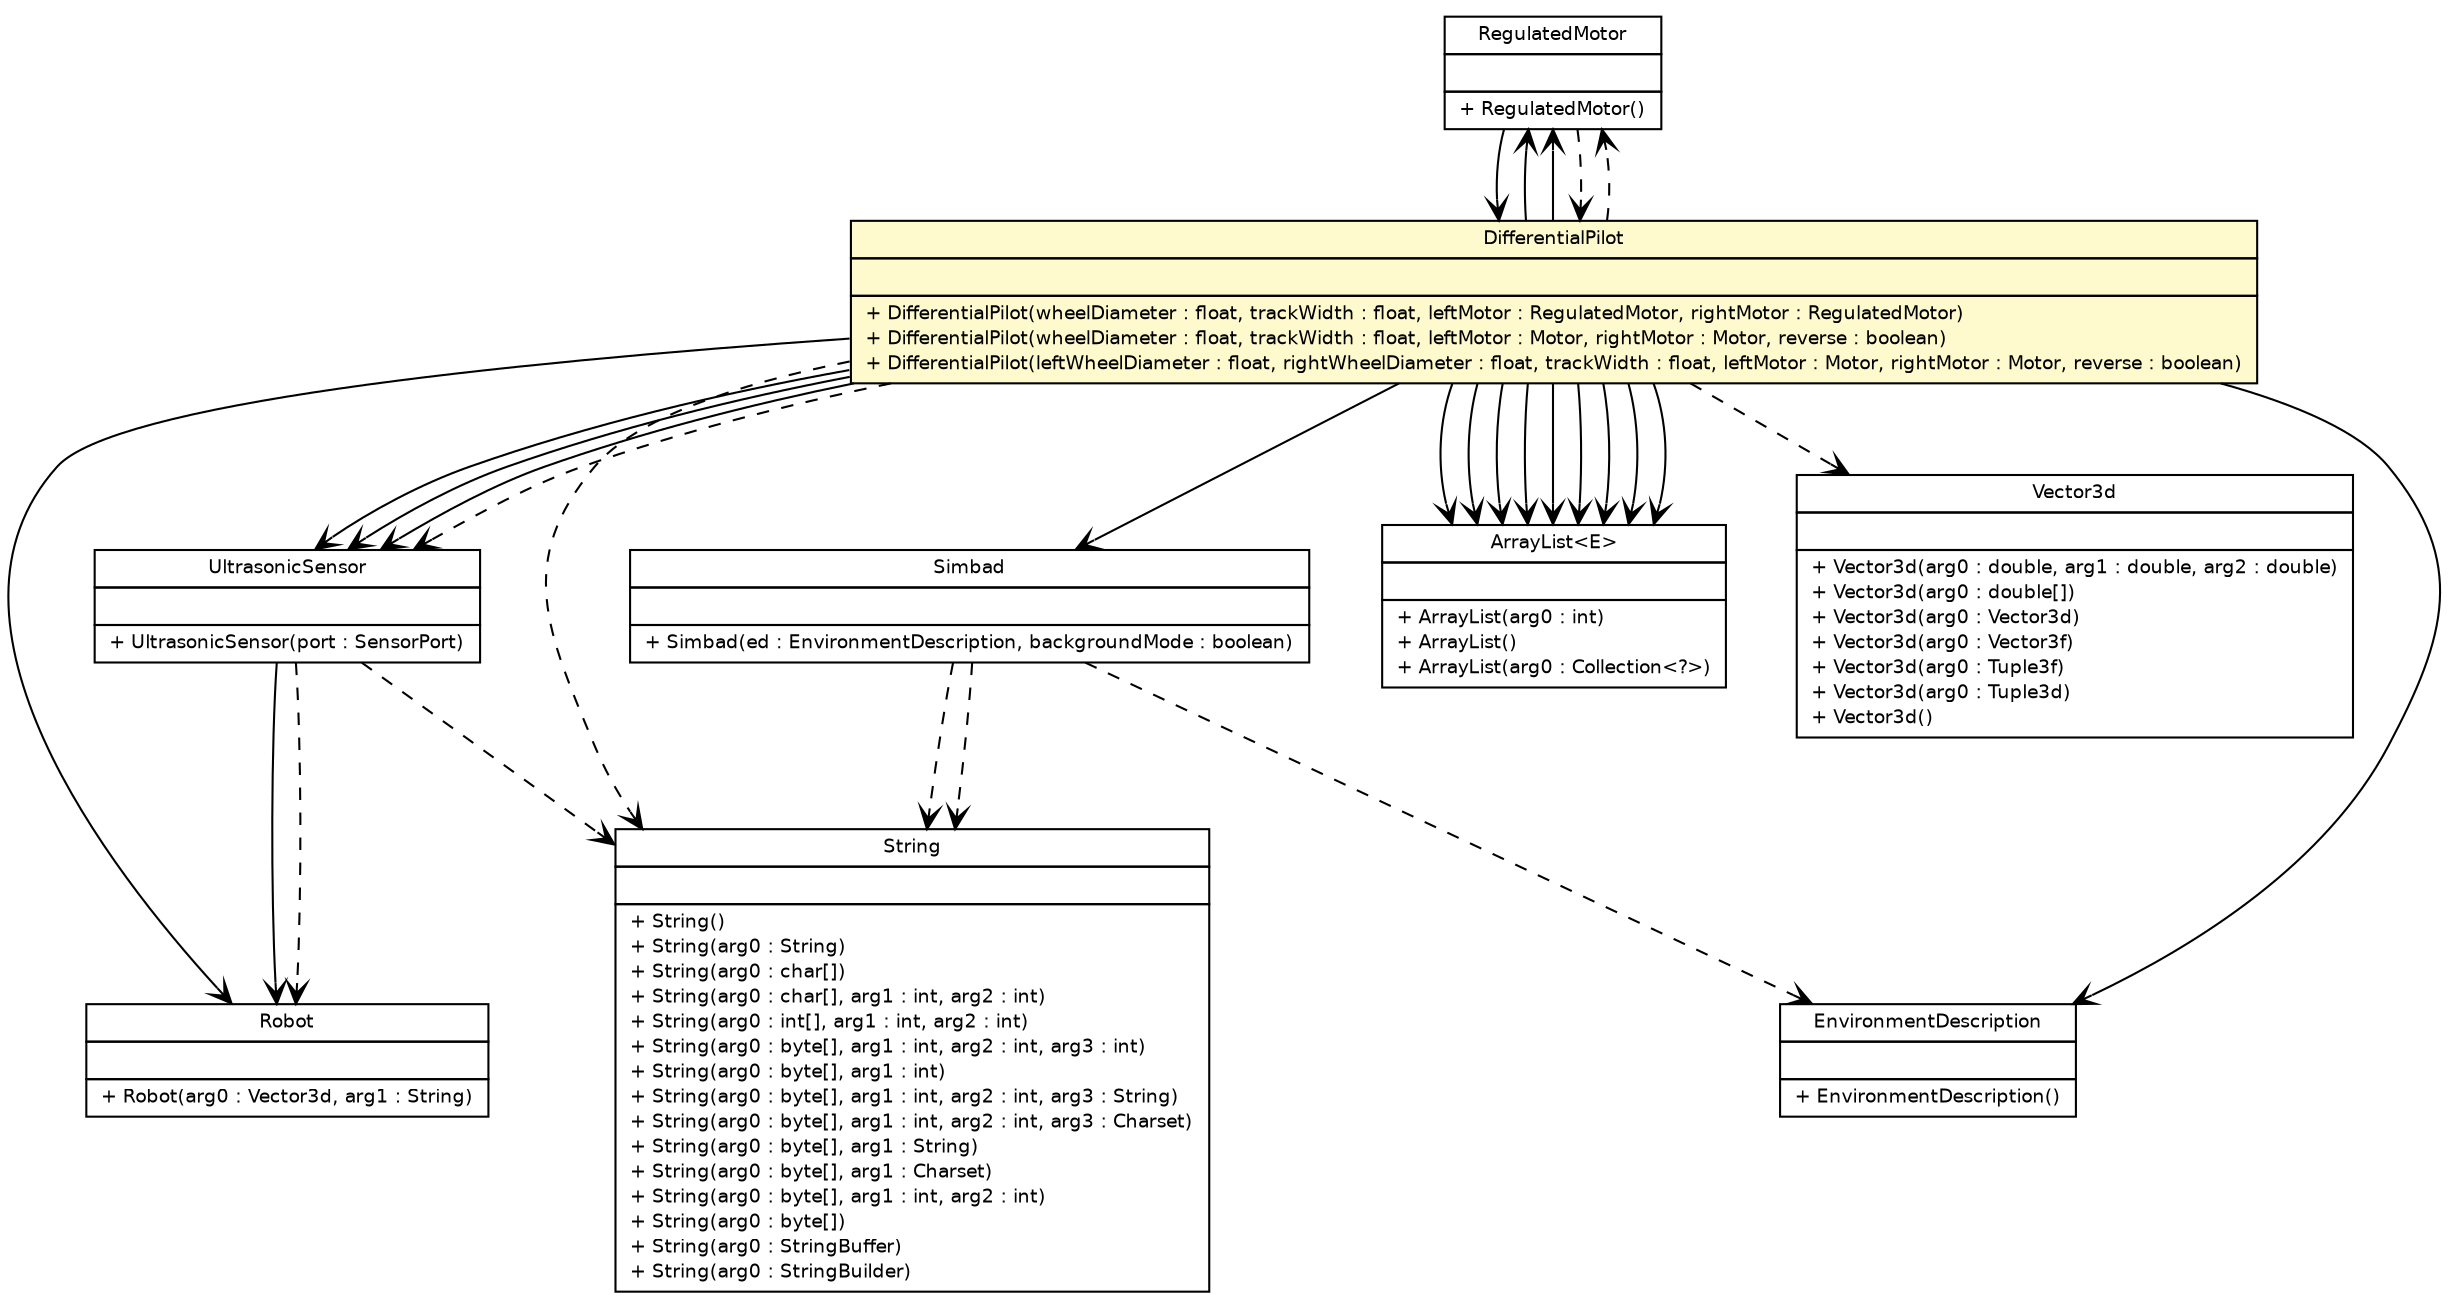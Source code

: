 #!/usr/local/bin/dot
#
# Class diagram 
# Generated by UMLGraph version 5.1 (http://www.umlgraph.org/)
#

digraph G {
	edge [fontname="Helvetica",fontsize=10,labelfontname="Helvetica",labelfontsize=10];
	node [fontname="Helvetica",fontsize=10,shape=plaintext];
	nodesep=0.25;
	ranksep=0.5;
	// es.upm.dit.gsi.gsilejos.lejos.robotics.RegulatedMotor
	c177 [label=<<table title="es.upm.dit.gsi.gsilejos.lejos.robotics.RegulatedMotor" border="0" cellborder="1" cellspacing="0" cellpadding="2" port="p" href="../RegulatedMotor.html">
		<tr><td><table border="0" cellspacing="0" cellpadding="1">
<tr><td align="center" balign="center"> RegulatedMotor </td></tr>
		</table></td></tr>
		<tr><td><table border="0" cellspacing="0" cellpadding="1">
<tr><td align="left" balign="left">  </td></tr>
		</table></td></tr>
		<tr><td><table border="0" cellspacing="0" cellpadding="1">
<tr><td align="left" balign="left"> + RegulatedMotor() </td></tr>
		</table></td></tr>
		</table>>, fontname="Helvetica", fontcolor="black", fontsize=9.0];
	// es.upm.dit.gsi.gsilejos.lejos.robotics.navigation.DifferentialPilot
	c179 [label=<<table title="es.upm.dit.gsi.gsilejos.lejos.robotics.navigation.DifferentialPilot" border="0" cellborder="1" cellspacing="0" cellpadding="2" port="p" bgcolor="lemonChiffon" href="./DifferentialPilot.html">
		<tr><td><table border="0" cellspacing="0" cellpadding="1">
<tr><td align="center" balign="center"> DifferentialPilot </td></tr>
		</table></td></tr>
		<tr><td><table border="0" cellspacing="0" cellpadding="1">
<tr><td align="left" balign="left">  </td></tr>
		</table></td></tr>
		<tr><td><table border="0" cellspacing="0" cellpadding="1">
<tr><td align="left" balign="left"> + DifferentialPilot(wheelDiameter : float, trackWidth : float, leftMotor : RegulatedMotor, rightMotor : RegulatedMotor) </td></tr>
<tr><td align="left" balign="left"> + DifferentialPilot(wheelDiameter : float, trackWidth : float, leftMotor : Motor, rightMotor : Motor, reverse : boolean) </td></tr>
<tr><td align="left" balign="left"> + DifferentialPilot(leftWheelDiameter : float, rightWheelDiameter : float, trackWidth : float, leftMotor : Motor, rightMotor : Motor, reverse : boolean) </td></tr>
		</table></td></tr>
		</table>>, fontname="Helvetica", fontcolor="black", fontsize=9.0];
	// es.upm.dit.gsi.gsilejos.lejos.nxt.UltrasonicSensor
	c183 [label=<<table title="es.upm.dit.gsi.gsilejos.lejos.nxt.UltrasonicSensor" border="0" cellborder="1" cellspacing="0" cellpadding="2" port="p" href="../../nxt/UltrasonicSensor.html">
		<tr><td><table border="0" cellspacing="0" cellpadding="1">
<tr><td align="center" balign="center"> UltrasonicSensor </td></tr>
		</table></td></tr>
		<tr><td><table border="0" cellspacing="0" cellpadding="1">
<tr><td align="left" balign="left">  </td></tr>
		</table></td></tr>
		<tr><td><table border="0" cellspacing="0" cellpadding="1">
<tr><td align="left" balign="left"> + UltrasonicSensor(port : SensorPort) </td></tr>
		</table></td></tr>
		</table>>, fontname="Helvetica", fontcolor="black", fontsize=9.0];
	// es.upm.dit.gsi.gsilejos.simbad.gui.Simbad
	c191 [label=<<table title="es.upm.dit.gsi.gsilejos.simbad.gui.Simbad" border="0" cellborder="1" cellspacing="0" cellpadding="2" port="p" href="../../../simbad/gui/Simbad.html">
		<tr><td><table border="0" cellspacing="0" cellpadding="1">
<tr><td align="center" balign="center"> Simbad </td></tr>
		</table></td></tr>
		<tr><td><table border="0" cellspacing="0" cellpadding="1">
<tr><td align="left" balign="left">  </td></tr>
		</table></td></tr>
		<tr><td><table border="0" cellspacing="0" cellpadding="1">
<tr><td align="left" balign="left"> + Simbad(ed : EnvironmentDescription, backgroundMode : boolean) </td></tr>
		</table></td></tr>
		</table>>, fontname="Helvetica", fontcolor="black", fontsize=9.0];
	// es.upm.dit.gsi.gsilejos.lejos.robotics.RegulatedMotor NAVASSOC es.upm.dit.gsi.gsilejos.lejos.robotics.navigation.DifferentialPilot
	c177:p -> c179:p [taillabel="", label="", headlabel="", fontname="Helvetica", fontcolor="black", fontsize=10.0, color="black", arrowhead=open];
	// es.upm.dit.gsi.gsilejos.lejos.robotics.navigation.DifferentialPilot NAVASSOC es.upm.dit.gsi.gsilejos.simbad.gui.Simbad
	c179:p -> c191:p [taillabel="", label="", headlabel="", fontname="Helvetica", fontcolor="black", fontsize=10.0, color="black", arrowhead=open];
	// es.upm.dit.gsi.gsilejos.lejos.robotics.navigation.DifferentialPilot NAVASSOC simbad.sim.EnvironmentDescription
	c179:p -> c205:p [taillabel="", label="", headlabel="", fontname="Helvetica", fontcolor="black", fontsize=10.0, color="black", arrowhead=open];
	// es.upm.dit.gsi.gsilejos.lejos.robotics.navigation.DifferentialPilot NAVASSOC simbad.sim.Robot
	c179:p -> c206:p [taillabel="", label="", headlabel="", fontname="Helvetica", fontcolor="black", fontsize=10.0, color="black", arrowhead=open];
	// es.upm.dit.gsi.gsilejos.lejos.robotics.navigation.DifferentialPilot NAVASSOC es.upm.dit.gsi.gsilejos.lejos.nxt.UltrasonicSensor
	c179:p -> c183:p [taillabel="", label="", headlabel="", fontname="Helvetica", fontcolor="black", fontsize=10.0, color="black", arrowhead=open];
	// es.upm.dit.gsi.gsilejos.lejos.robotics.navigation.DifferentialPilot NAVASSOC es.upm.dit.gsi.gsilejos.lejos.nxt.UltrasonicSensor
	c179:p -> c183:p [taillabel="", label="", headlabel="", fontname="Helvetica", fontcolor="black", fontsize=10.0, color="black", arrowhead=open];
	// es.upm.dit.gsi.gsilejos.lejos.robotics.navigation.DifferentialPilot NAVASSOC es.upm.dit.gsi.gsilejos.lejos.nxt.UltrasonicSensor
	c179:p -> c183:p [taillabel="", label="", headlabel="", fontname="Helvetica", fontcolor="black", fontsize=10.0, color="black", arrowhead=open];
	// es.upm.dit.gsi.gsilejos.lejos.robotics.navigation.DifferentialPilot NAVASSOC es.upm.dit.gsi.gsilejos.lejos.robotics.RegulatedMotor
	c179:p -> c177:p [taillabel="", label="", headlabel="", fontname="Helvetica", fontcolor="black", fontsize=10.0, color="black", arrowhead=open];
	// es.upm.dit.gsi.gsilejos.lejos.robotics.navigation.DifferentialPilot NAVASSOC es.upm.dit.gsi.gsilejos.lejos.robotics.RegulatedMotor
	c179:p -> c177:p [taillabel="", label="", headlabel="", fontname="Helvetica", fontcolor="black", fontsize=10.0, color="black", arrowhead=open];
	// es.upm.dit.gsi.gsilejos.lejos.robotics.navigation.DifferentialPilot NAVASSOC java.util.ArrayList<E>
	c179:p -> c207:p [taillabel="", label="", headlabel="", fontname="Helvetica", fontcolor="black", fontsize=10.0, color="black", arrowhead=open];
	// es.upm.dit.gsi.gsilejos.lejos.robotics.navigation.DifferentialPilot NAVASSOC java.util.ArrayList<E>
	c179:p -> c207:p [taillabel="", label="", headlabel="", fontname="Helvetica", fontcolor="black", fontsize=10.0, color="black", arrowhead=open];
	// es.upm.dit.gsi.gsilejos.lejos.robotics.navigation.DifferentialPilot NAVASSOC java.util.ArrayList<E>
	c179:p -> c207:p [taillabel="", label="", headlabel="", fontname="Helvetica", fontcolor="black", fontsize=10.0, color="black", arrowhead=open];
	// es.upm.dit.gsi.gsilejos.lejos.robotics.navigation.DifferentialPilot NAVASSOC java.util.ArrayList<E>
	c179:p -> c207:p [taillabel="", label="", headlabel="", fontname="Helvetica", fontcolor="black", fontsize=10.0, color="black", arrowhead=open];
	// es.upm.dit.gsi.gsilejos.lejos.robotics.navigation.DifferentialPilot NAVASSOC java.util.ArrayList<E>
	c179:p -> c207:p [taillabel="", label="", headlabel="", fontname="Helvetica", fontcolor="black", fontsize=10.0, color="black", arrowhead=open];
	// es.upm.dit.gsi.gsilejos.lejos.robotics.navigation.DifferentialPilot NAVASSOC java.util.ArrayList<E>
	c179:p -> c207:p [taillabel="", label="", headlabel="", fontname="Helvetica", fontcolor="black", fontsize=10.0, color="black", arrowhead=open];
	// es.upm.dit.gsi.gsilejos.lejos.robotics.navigation.DifferentialPilot NAVASSOC java.util.ArrayList<E>
	c179:p -> c207:p [taillabel="", label="", headlabel="", fontname="Helvetica", fontcolor="black", fontsize=10.0, color="black", arrowhead=open];
	// es.upm.dit.gsi.gsilejos.lejos.robotics.navigation.DifferentialPilot NAVASSOC java.util.ArrayList<E>
	c179:p -> c207:p [taillabel="", label="", headlabel="", fontname="Helvetica", fontcolor="black", fontsize=10.0, color="black", arrowhead=open];
	// es.upm.dit.gsi.gsilejos.lejos.robotics.navigation.DifferentialPilot NAVASSOC java.util.ArrayList<E>
	c179:p -> c207:p [taillabel="", label="", headlabel="", fontname="Helvetica", fontcolor="black", fontsize=10.0, color="black", arrowhead=open];
	// es.upm.dit.gsi.gsilejos.lejos.nxt.UltrasonicSensor NAVASSOC simbad.sim.Robot
	c183:p -> c206:p [taillabel="", label="", headlabel="", fontname="Helvetica", fontcolor="black", fontsize=10.0, color="black", arrowhead=open];
	// es.upm.dit.gsi.gsilejos.lejos.robotics.RegulatedMotor DEPEND es.upm.dit.gsi.gsilejos.lejos.robotics.navigation.DifferentialPilot
	c177:p -> c179:p [taillabel="", label="", headlabel="", fontname="Helvetica", fontcolor="black", fontsize=10.0, color="black", arrowhead=open, style=dashed];
	// es.upm.dit.gsi.gsilejos.lejos.robotics.navigation.DifferentialPilot DEPEND javax.vecmath.Vector3d
	c179:p -> c244:p [taillabel="", label="", headlabel="", fontname="Helvetica", fontcolor="black", fontsize=10.0, color="black", arrowhead=open, style=dashed];
	// es.upm.dit.gsi.gsilejos.lejos.robotics.navigation.DifferentialPilot DEPEND es.upm.dit.gsi.gsilejos.lejos.nxt.UltrasonicSensor
	c179:p -> c183:p [taillabel="", label="", headlabel="", fontname="Helvetica", fontcolor="black", fontsize=10.0, color="black", arrowhead=open, style=dashed];
	// es.upm.dit.gsi.gsilejos.lejos.robotics.navigation.DifferentialPilot DEPEND java.lang.String
	c179:p -> c245:p [taillabel="", label="", headlabel="", fontname="Helvetica", fontcolor="black", fontsize=10.0, color="black", arrowhead=open, style=dashed];
	// es.upm.dit.gsi.gsilejos.lejos.robotics.navigation.DifferentialPilot DEPEND es.upm.dit.gsi.gsilejos.lejos.robotics.RegulatedMotor
	c179:p -> c177:p [taillabel="", label="", headlabel="", fontname="Helvetica", fontcolor="black", fontsize=10.0, color="black", arrowhead=open, style=dashed];
	// es.upm.dit.gsi.gsilejos.lejos.nxt.UltrasonicSensor DEPEND simbad.sim.Robot
	c183:p -> c206:p [taillabel="", label="", headlabel="", fontname="Helvetica", fontcolor="black", fontsize=10.0, color="black", arrowhead=open, style=dashed];
	// es.upm.dit.gsi.gsilejos.lejos.nxt.UltrasonicSensor DEPEND java.lang.String
	c183:p -> c245:p [taillabel="", label="", headlabel="", fontname="Helvetica", fontcolor="black", fontsize=10.0, color="black", arrowhead=open, style=dashed];
	// es.upm.dit.gsi.gsilejos.simbad.gui.Simbad DEPEND java.lang.String
	c191:p -> c245:p [taillabel="", label="", headlabel="", fontname="Helvetica", fontcolor="black", fontsize=10.0, color="black", arrowhead=open, style=dashed];
	// es.upm.dit.gsi.gsilejos.simbad.gui.Simbad DEPEND java.lang.String
	c191:p -> c245:p [taillabel="", label="", headlabel="", fontname="Helvetica", fontcolor="black", fontsize=10.0, color="black", arrowhead=open, style=dashed];
	// es.upm.dit.gsi.gsilejos.simbad.gui.Simbad DEPEND simbad.sim.EnvironmentDescription
	c191:p -> c205:p [taillabel="", label="", headlabel="", fontname="Helvetica", fontcolor="black", fontsize=10.0, color="black", arrowhead=open, style=dashed];
	// java.util.ArrayList<E>
	c207 [label=<<table title="java.util.ArrayList" border="0" cellborder="1" cellspacing="0" cellpadding="2" port="p" href="http://java.sun.com/j2se/1.4.2/docs/api/java/util/ArrayList.html">
		<tr><td><table border="0" cellspacing="0" cellpadding="1">
<tr><td align="center" balign="center"> ArrayList&lt;E&gt; </td></tr>
		</table></td></tr>
		<tr><td><table border="0" cellspacing="0" cellpadding="1">
<tr><td align="left" balign="left">  </td></tr>
		</table></td></tr>
		<tr><td><table border="0" cellspacing="0" cellpadding="1">
<tr><td align="left" balign="left"> + ArrayList(arg0 : int) </td></tr>
<tr><td align="left" balign="left"> + ArrayList() </td></tr>
<tr><td align="left" balign="left"> + ArrayList(arg0 : Collection&lt;?&gt;) </td></tr>
		</table></td></tr>
		</table>>, fontname="Helvetica", fontcolor="black", fontsize=9.0];
	// javax.vecmath.Vector3d
	c244 [label=<<table title="javax.vecmath.Vector3d" border="0" cellborder="1" cellspacing="0" cellpadding="2" port="p" href="http://java.sun.com/j2se/1.4.2/docs/api/javax/vecmath/Vector3d.html">
		<tr><td><table border="0" cellspacing="0" cellpadding="1">
<tr><td align="center" balign="center"> Vector3d </td></tr>
		</table></td></tr>
		<tr><td><table border="0" cellspacing="0" cellpadding="1">
<tr><td align="left" balign="left">  </td></tr>
		</table></td></tr>
		<tr><td><table border="0" cellspacing="0" cellpadding="1">
<tr><td align="left" balign="left"> + Vector3d(arg0 : double, arg1 : double, arg2 : double) </td></tr>
<tr><td align="left" balign="left"> + Vector3d(arg0 : double[]) </td></tr>
<tr><td align="left" balign="left"> + Vector3d(arg0 : Vector3d) </td></tr>
<tr><td align="left" balign="left"> + Vector3d(arg0 : Vector3f) </td></tr>
<tr><td align="left" balign="left"> + Vector3d(arg0 : Tuple3f) </td></tr>
<tr><td align="left" balign="left"> + Vector3d(arg0 : Tuple3d) </td></tr>
<tr><td align="left" balign="left"> + Vector3d() </td></tr>
		</table></td></tr>
		</table>>, fontname="Helvetica", fontcolor="black", fontsize=9.0];
	// java.lang.String
	c245 [label=<<table title="java.lang.String" border="0" cellborder="1" cellspacing="0" cellpadding="2" port="p" href="http://java.sun.com/j2se/1.4.2/docs/api/java/lang/String.html">
		<tr><td><table border="0" cellspacing="0" cellpadding="1">
<tr><td align="center" balign="center"> String </td></tr>
		</table></td></tr>
		<tr><td><table border="0" cellspacing="0" cellpadding="1">
<tr><td align="left" balign="left">  </td></tr>
		</table></td></tr>
		<tr><td><table border="0" cellspacing="0" cellpadding="1">
<tr><td align="left" balign="left"> + String() </td></tr>
<tr><td align="left" balign="left"> + String(arg0 : String) </td></tr>
<tr><td align="left" balign="left"> + String(arg0 : char[]) </td></tr>
<tr><td align="left" balign="left"> + String(arg0 : char[], arg1 : int, arg2 : int) </td></tr>
<tr><td align="left" balign="left"> + String(arg0 : int[], arg1 : int, arg2 : int) </td></tr>
<tr><td align="left" balign="left"> + String(arg0 : byte[], arg1 : int, arg2 : int, arg3 : int) </td></tr>
<tr><td align="left" balign="left"> + String(arg0 : byte[], arg1 : int) </td></tr>
<tr><td align="left" balign="left"> + String(arg0 : byte[], arg1 : int, arg2 : int, arg3 : String) </td></tr>
<tr><td align="left" balign="left"> + String(arg0 : byte[], arg1 : int, arg2 : int, arg3 : Charset) </td></tr>
<tr><td align="left" balign="left"> + String(arg0 : byte[], arg1 : String) </td></tr>
<tr><td align="left" balign="left"> + String(arg0 : byte[], arg1 : Charset) </td></tr>
<tr><td align="left" balign="left"> + String(arg0 : byte[], arg1 : int, arg2 : int) </td></tr>
<tr><td align="left" balign="left"> + String(arg0 : byte[]) </td></tr>
<tr><td align="left" balign="left"> + String(arg0 : StringBuffer) </td></tr>
<tr><td align="left" balign="left"> + String(arg0 : StringBuilder) </td></tr>
		</table></td></tr>
		</table>>, fontname="Helvetica", fontcolor="black", fontsize=9.0];
	// simbad.sim.Robot
	c206 [label=<<table title="simbad.sim.Robot" border="0" cellborder="1" cellspacing="0" cellpadding="2" port="p" href="http://java.sun.com/j2se/1.4.2/docs/api/simbad/sim/Robot.html">
		<tr><td><table border="0" cellspacing="0" cellpadding="1">
<tr><td align="center" balign="center"> Robot </td></tr>
		</table></td></tr>
		<tr><td><table border="0" cellspacing="0" cellpadding="1">
<tr><td align="left" balign="left">  </td></tr>
		</table></td></tr>
		<tr><td><table border="0" cellspacing="0" cellpadding="1">
<tr><td align="left" balign="left"> + Robot(arg0 : Vector3d, arg1 : String) </td></tr>
		</table></td></tr>
		</table>>, fontname="Helvetica", fontcolor="black", fontsize=9.0];
	// simbad.sim.EnvironmentDescription
	c205 [label=<<table title="simbad.sim.EnvironmentDescription" border="0" cellborder="1" cellspacing="0" cellpadding="2" port="p" href="http://java.sun.com/j2se/1.4.2/docs/api/simbad/sim/EnvironmentDescription.html">
		<tr><td><table border="0" cellspacing="0" cellpadding="1">
<tr><td align="center" balign="center"> EnvironmentDescription </td></tr>
		</table></td></tr>
		<tr><td><table border="0" cellspacing="0" cellpadding="1">
<tr><td align="left" balign="left">  </td></tr>
		</table></td></tr>
		<tr><td><table border="0" cellspacing="0" cellpadding="1">
<tr><td align="left" balign="left"> + EnvironmentDescription() </td></tr>
		</table></td></tr>
		</table>>, fontname="Helvetica", fontcolor="black", fontsize=9.0];
}

